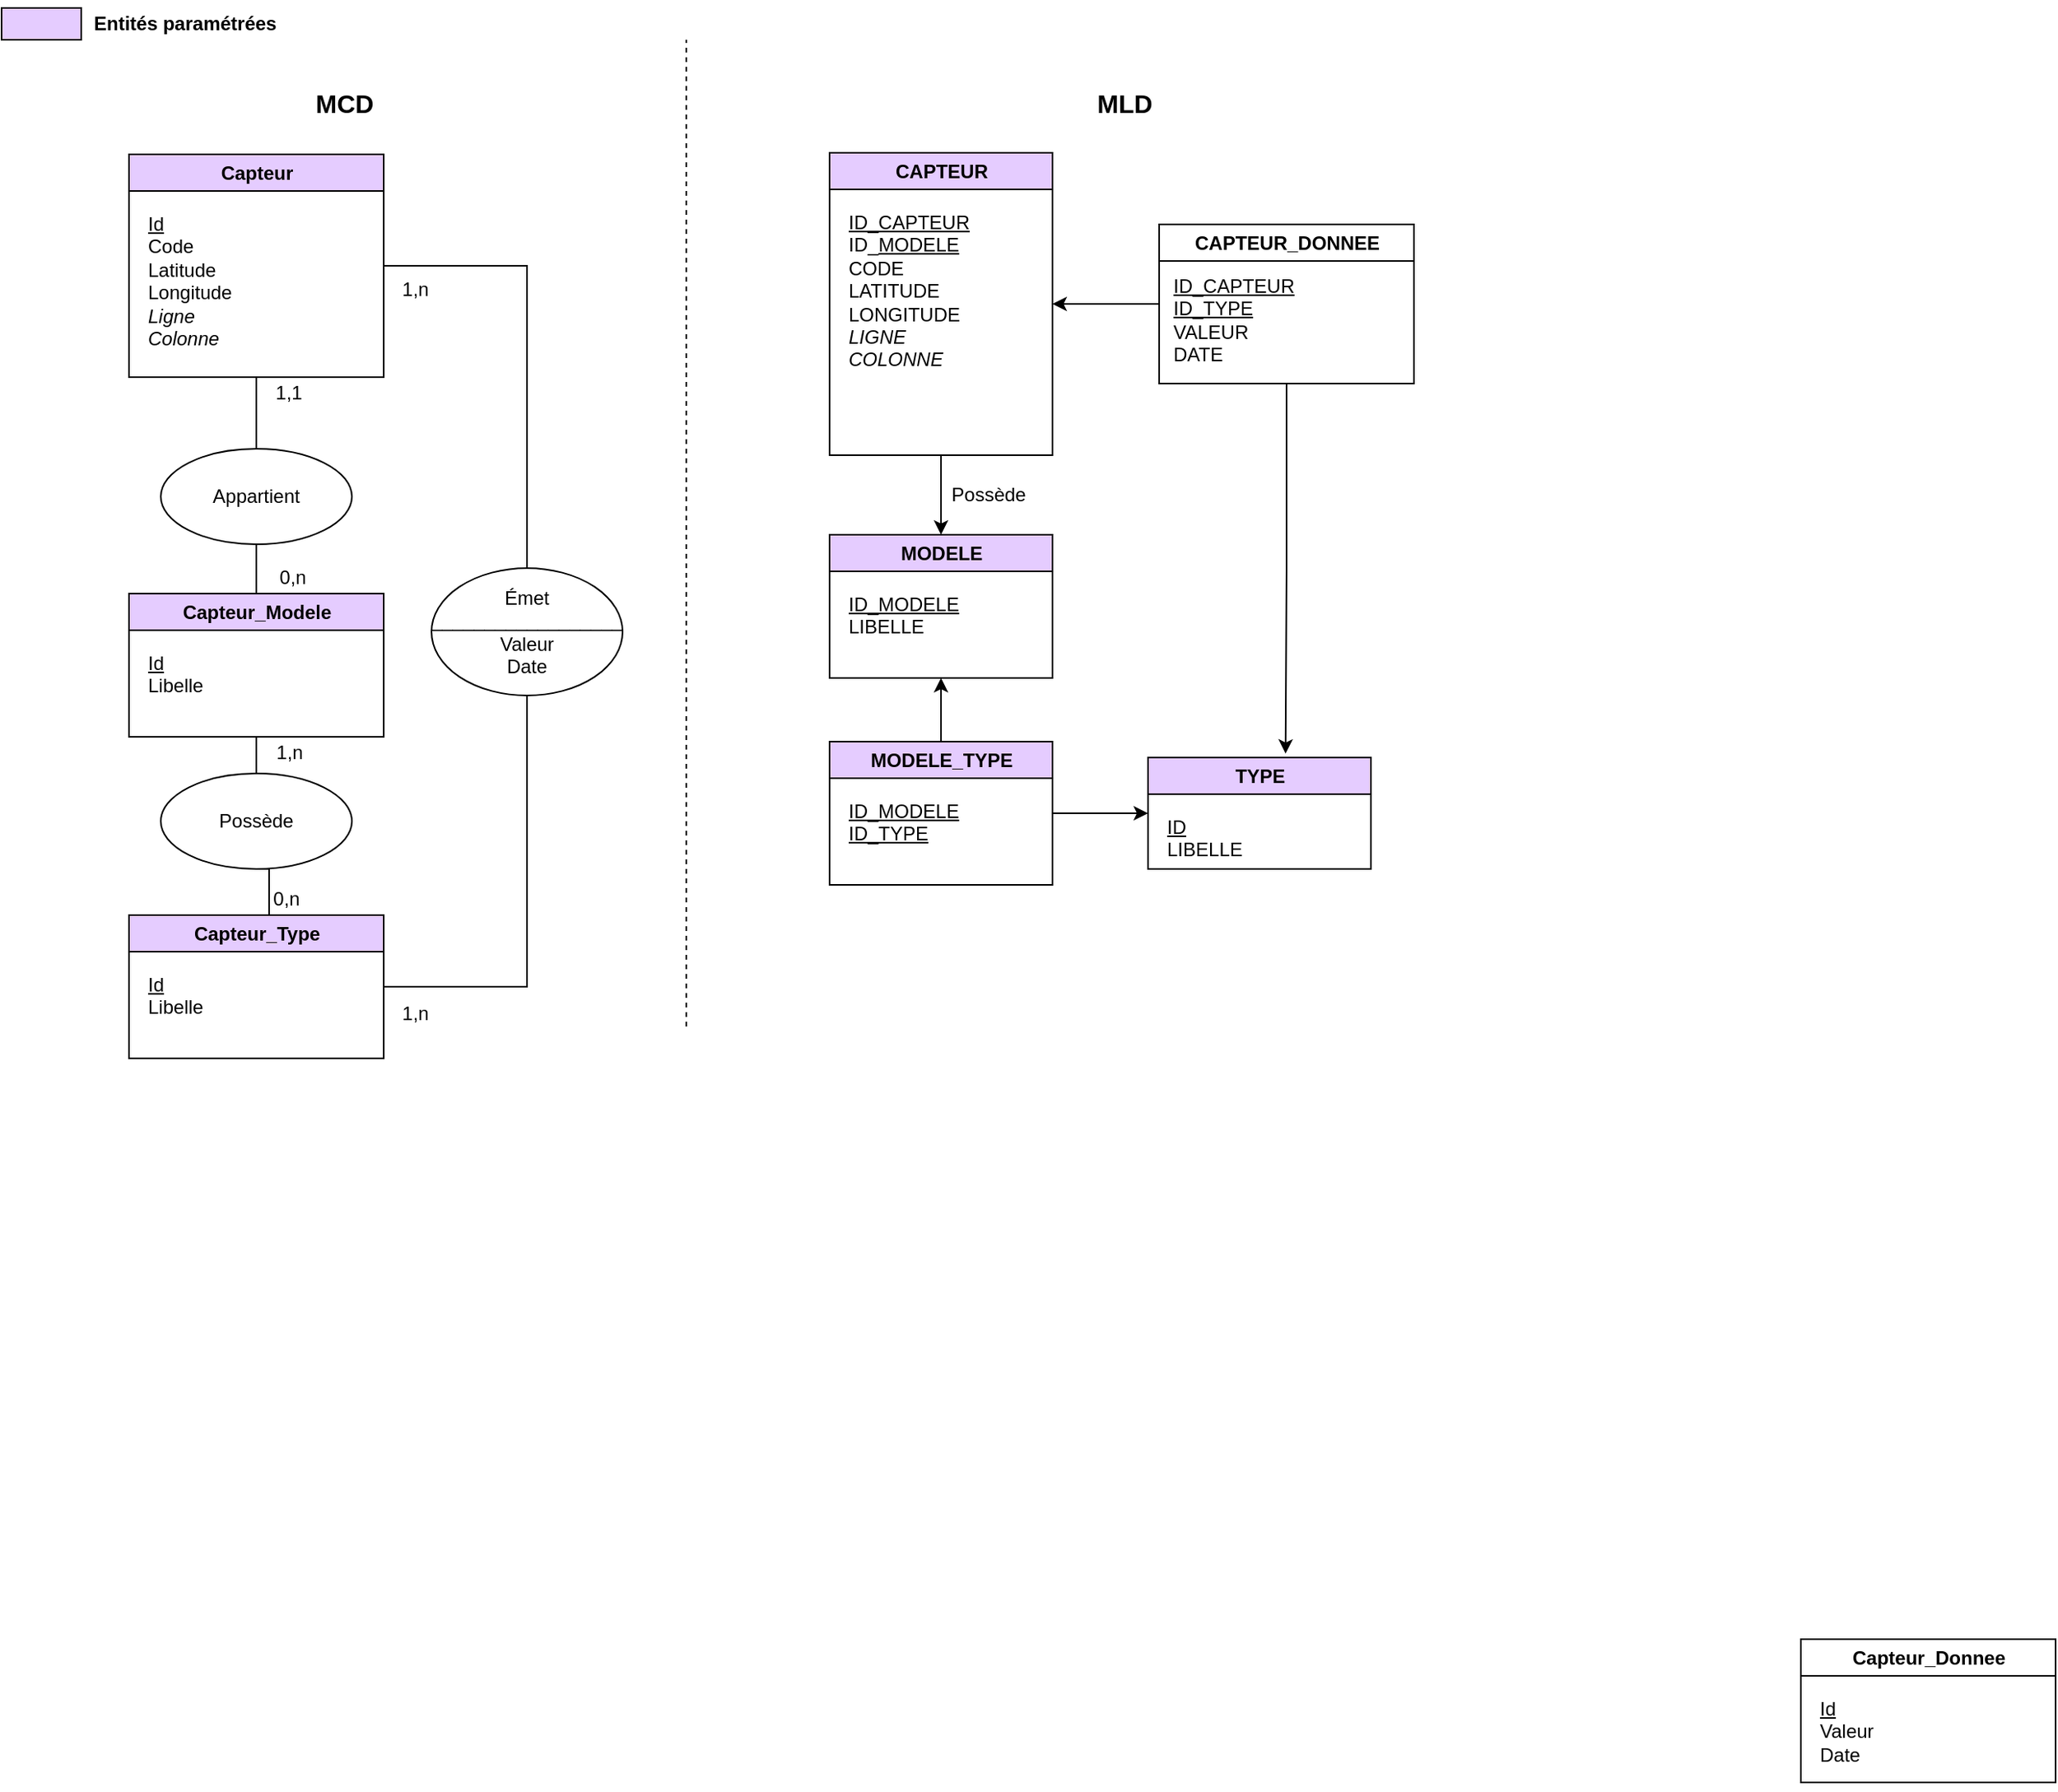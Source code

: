 <mxfile version="15.9.4"><diagram id="u2Nxqs_oV3LtUsY1vZVY" name="Page-1"><mxGraphModel dx="1102" dy="600" grid="1" gridSize="10" guides="1" tooltips="1" connect="1" arrows="1" fold="1" page="1" pageScale="1" pageWidth="827" pageHeight="1169" math="0" shadow="0"><root><mxCell id="0"/><mxCell id="1" parent="0"/><mxCell id="Kg1L_UgleApSgsVoe572-38" style="edgeStyle=orthogonalEdgeStyle;rounded=0;orthogonalLoop=1;jettySize=auto;html=1;endArrow=none;endFill=0;entryX=0.5;entryY=0;entryDx=0;entryDy=0;" parent="1" source="zqrPinWkNiEjcgO9aKut-32" target="Kg1L_UgleApSgsVoe572-36" edge="1"><mxGeometry relative="1" as="geometry"><mxPoint x="388" y="342" as="targetPoint"/></mxGeometry></mxCell><mxCell id="zqrPinWkNiEjcgO9aKut-32" value="Capteur" style="swimlane;fontFamily=Helvetica;fontSize=12;fontColor=default;fillColor=#E5CCFF;gradientColor=none;html=1;" parent="1" vertex="1"><mxGeometry x="90" y="102" width="160" height="140" as="geometry"/></mxCell><mxCell id="zqrPinWkNiEjcgO9aKut-33" value="&lt;div align=&quot;left&quot;&gt;&lt;u&gt;Id&lt;/u&gt;&lt;/div&gt;&lt;div align=&quot;left&quot;&gt;Code&lt;/div&gt;&lt;div&gt;Latitude&lt;/div&gt;&lt;div&gt;Longitude&lt;/div&gt;&lt;div&gt;&lt;i&gt;Ligne&lt;/i&gt;&lt;/div&gt;&lt;div&gt;&lt;i&gt;Colonne&lt;/i&gt;&lt;/div&gt;&lt;div&gt;&lt;br&gt;&lt;/div&gt;&lt;div&gt;&lt;br&gt;&lt;/div&gt;" style="text;html=1;align=left;verticalAlign=top;resizable=0;points=[];autosize=1;strokeColor=none;fillColor=none;" parent="zqrPinWkNiEjcgO9aKut-32" vertex="1"><mxGeometry x="10" y="30" width="70" height="120" as="geometry"/></mxCell><mxCell id="Kg1L_UgleApSgsVoe572-41" style="edgeStyle=orthogonalEdgeStyle;rounded=0;orthogonalLoop=1;jettySize=auto;html=1;entryX=0.5;entryY=1;entryDx=0;entryDy=0;endArrow=none;endFill=0;" parent="1" source="zqrPinWkNiEjcgO9aKut-46" target="Kg1L_UgleApSgsVoe572-36" edge="1"><mxGeometry relative="1" as="geometry"/></mxCell><mxCell id="zqrPinWkNiEjcgO9aKut-46" value="Capteur_Type" style="swimlane;fontFamily=Helvetica;fontSize=12;fontColor=default;fillColor=#E5CCFF;gradientColor=none;html=1;" parent="1" vertex="1"><mxGeometry x="90" y="580" width="160" height="90" as="geometry"/></mxCell><mxCell id="zqrPinWkNiEjcgO9aKut-47" value="&lt;div align=&quot;left&quot;&gt;&lt;u&gt;Id&lt;/u&gt;&lt;/div&gt;Libelle&lt;br&gt;&lt;div&gt;&lt;br&gt;&lt;/div&gt;&lt;div&gt;&lt;br&gt;&lt;/div&gt;" style="text;html=1;align=left;verticalAlign=top;resizable=0;points=[];autosize=1;strokeColor=none;fillColor=none;" parent="zqrPinWkNiEjcgO9aKut-46" vertex="1"><mxGeometry x="10" y="30" width="50" height="60" as="geometry"/></mxCell><mxCell id="zqrPinWkNiEjcgO9aKut-49" style="edgeStyle=orthogonalEdgeStyle;rounded=0;orthogonalLoop=1;jettySize=auto;html=1;entryX=0.5;entryY=1;entryDx=0;entryDy=0;fontFamily=Helvetica;fontSize=12;fontColor=default;endArrow=none;endFill=0;" parent="1" source="zqrPinWkNiEjcgO9aKut-48" target="zqrPinWkNiEjcgO9aKut-32" edge="1"><mxGeometry relative="1" as="geometry"/></mxCell><mxCell id="zqrPinWkNiEjcgO9aKut-50" style="edgeStyle=orthogonalEdgeStyle;rounded=0;orthogonalLoop=1;jettySize=auto;html=1;entryX=0.5;entryY=0;entryDx=0;entryDy=0;fontFamily=Helvetica;fontSize=12;fontColor=default;endArrow=none;endFill=0;" parent="1" source="zqrPinWkNiEjcgO9aKut-48" target="Kg1L_UgleApSgsVoe572-1" edge="1"><mxGeometry relative="1" as="geometry"/></mxCell><mxCell id="zqrPinWkNiEjcgO9aKut-48" value="Appartient" style="ellipse;whiteSpace=wrap;html=1;" parent="1" vertex="1"><mxGeometry x="110" y="287" width="120" height="60" as="geometry"/></mxCell><mxCell id="zqrPinWkNiEjcgO9aKut-51" value="0,n" style="text;html=1;strokeColor=none;fillColor=none;align=center;verticalAlign=middle;whiteSpace=wrap;rounded=0;fontFamily=Helvetica;fontSize=12;fontColor=default;" parent="1" vertex="1"><mxGeometry x="172.5" y="358" width="40" height="20" as="geometry"/></mxCell><mxCell id="zqrPinWkNiEjcgO9aKut-53" value="1,1" style="text;html=1;strokeColor=none;fillColor=none;align=center;verticalAlign=middle;whiteSpace=wrap;rounded=0;fontFamily=Helvetica;fontSize=12;fontColor=default;" parent="1" vertex="1"><mxGeometry x="168.75" y="242" width="42.5" height="20" as="geometry"/></mxCell><mxCell id="zqrPinWkNiEjcgO9aKut-61" value="" style="rounded=0;whiteSpace=wrap;html=1;fontFamily=Helvetica;fontSize=12;fontColor=default;fillColor=#E5CCFF;gradientColor=none;" parent="1" vertex="1"><mxGeometry x="10" y="10" width="50" height="20" as="geometry"/></mxCell><mxCell id="zqrPinWkNiEjcgO9aKut-62" value="Entités paramétrées" style="text;html=1;strokeColor=none;fillColor=none;align=left;verticalAlign=middle;whiteSpace=wrap;rounded=0;fontFamily=Helvetica;fontSize=12;fontColor=default;fontStyle=1" parent="1" vertex="1"><mxGeometry x="66" y="5" width="140" height="30" as="geometry"/></mxCell><mxCell id="Kg1L_UgleApSgsVoe572-6" style="edgeStyle=orthogonalEdgeStyle;rounded=0;orthogonalLoop=1;jettySize=auto;html=1;entryX=0.5;entryY=0;entryDx=0;entryDy=0;endArrow=none;endFill=0;" parent="1" source="Kg1L_UgleApSgsVoe572-1" target="Kg1L_UgleApSgsVoe572-5" edge="1"><mxGeometry relative="1" as="geometry"/></mxCell><mxCell id="Kg1L_UgleApSgsVoe572-1" value="&lt;div&gt;Capteur_Modele&lt;/div&gt;" style="swimlane;fontFamily=Helvetica;fontSize=12;fontColor=default;fillColor=#E5CCFF;gradientColor=none;html=1;" parent="1" vertex="1"><mxGeometry x="90" y="378" width="160" height="90" as="geometry"/></mxCell><mxCell id="Kg1L_UgleApSgsVoe572-2" value="&lt;div align=&quot;left&quot;&gt;&lt;u&gt;Id&lt;/u&gt;&lt;/div&gt;Libelle&lt;br&gt;&lt;div&gt;&lt;br&gt;&lt;/div&gt;&lt;div&gt;&lt;br&gt;&lt;/div&gt;" style="text;html=1;align=left;verticalAlign=top;resizable=0;points=[];autosize=1;strokeColor=none;fillColor=none;" parent="Kg1L_UgleApSgsVoe572-1" vertex="1"><mxGeometry x="10" y="30" width="50" height="60" as="geometry"/></mxCell><mxCell id="Kg1L_UgleApSgsVoe572-7" style="edgeStyle=orthogonalEdgeStyle;rounded=0;orthogonalLoop=1;jettySize=auto;html=1;entryX=0.55;entryY=0;entryDx=0;entryDy=0;entryPerimeter=0;endArrow=none;endFill=0;" parent="1" target="zqrPinWkNiEjcgO9aKut-46" edge="1"><mxGeometry relative="1" as="geometry"><mxPoint x="170" y="551" as="sourcePoint"/><mxPoint x="167" y="591" as="targetPoint"/></mxGeometry></mxCell><mxCell id="Kg1L_UgleApSgsVoe572-5" value="Possède" style="ellipse;whiteSpace=wrap;html=1;" parent="1" vertex="1"><mxGeometry x="110" y="491" width="120" height="60" as="geometry"/></mxCell><mxCell id="Kg1L_UgleApSgsVoe572-8" value="0,n" style="text;html=1;strokeColor=none;fillColor=none;align=center;verticalAlign=middle;whiteSpace=wrap;rounded=0;fontFamily=Helvetica;fontSize=12;fontColor=default;" parent="1" vertex="1"><mxGeometry x="168.75" y="560" width="40" height="20" as="geometry"/></mxCell><mxCell id="Kg1L_UgleApSgsVoe572-10" value="1,n" style="text;html=1;strokeColor=none;fillColor=none;align=center;verticalAlign=middle;whiteSpace=wrap;rounded=0;fontFamily=Helvetica;fontSize=12;fontColor=default;" parent="1" vertex="1"><mxGeometry x="171.25" y="468" width="40" height="20" as="geometry"/></mxCell><mxCell id="Kg1L_UgleApSgsVoe572-30" value="&lt;div&gt;Capteur_Donnee&lt;/div&gt;" style="swimlane;fontFamily=Helvetica;fontSize=12;fontColor=default;fillColor=#FFFFFF;gradientColor=none;html=1;" parent="1" vertex="1"><mxGeometry x="1140" y="1035" width="160" height="90" as="geometry"/></mxCell><mxCell id="Kg1L_UgleApSgsVoe572-31" value="&lt;div align=&quot;left&quot;&gt;&lt;u&gt;Id&lt;/u&gt;&lt;/div&gt;Valeur&lt;br&gt;&lt;div&gt;Date&lt;/div&gt;&lt;div&gt;&lt;br&gt;&lt;/div&gt;" style="text;html=1;align=left;verticalAlign=top;resizable=0;points=[];autosize=1;strokeColor=none;fillColor=none;" parent="Kg1L_UgleApSgsVoe572-30" vertex="1"><mxGeometry x="10" y="30" width="50" height="60" as="geometry"/></mxCell><mxCell id="Kg1L_UgleApSgsVoe572-36" value="&lt;div&gt;Émet&lt;/div&gt;&lt;div&gt;__________________&lt;/div&gt;&lt;div&gt;Valeur&lt;/div&gt;&lt;div&gt;Date&lt;br&gt;&lt;/div&gt;" style="ellipse;whiteSpace=wrap;html=1;" parent="1" vertex="1"><mxGeometry x="280" y="362" width="120" height="80" as="geometry"/></mxCell><mxCell id="Kg1L_UgleApSgsVoe572-42" value="1,n" style="text;html=1;strokeColor=none;fillColor=none;align=center;verticalAlign=middle;whiteSpace=wrap;rounded=0;fontFamily=Helvetica;fontSize=12;fontColor=default;" parent="1" vertex="1"><mxGeometry x="250" y="177" width="40" height="20" as="geometry"/></mxCell><mxCell id="Kg1L_UgleApSgsVoe572-47" value="1,n" style="text;html=1;strokeColor=none;fillColor=none;align=center;verticalAlign=middle;whiteSpace=wrap;rounded=0;fontFamily=Helvetica;fontSize=12;fontColor=default;" parent="1" vertex="1"><mxGeometry x="250" y="632" width="40" height="20" as="geometry"/></mxCell><mxCell id="ylo1PPwTzYzJThawT_dp-3" style="edgeStyle=orthogonalEdgeStyle;rounded=0;orthogonalLoop=1;jettySize=auto;html=1;entryX=0.5;entryY=0;entryDx=0;entryDy=0;" edge="1" parent="1" source="ylo1PPwTzYzJThawT_dp-4" target="ylo1PPwTzYzJThawT_dp-11"><mxGeometry relative="1" as="geometry"/></mxCell><mxCell id="ylo1PPwTzYzJThawT_dp-4" value="CAPTEUR" style="swimlane;fontFamily=Helvetica;fontSize=12;fontColor=default;fillColor=#E5CCFF;gradientColor=none;html=1;" vertex="1" parent="1"><mxGeometry x="530" y="101" width="140" height="190" as="geometry"/></mxCell><mxCell id="ylo1PPwTzYzJThawT_dp-5" value="&lt;div align=&quot;left&quot;&gt;&lt;u&gt;ID_CAPTEUR&lt;/u&gt;&lt;/div&gt;&lt;div align=&quot;left&quot;&gt;ID_&lt;u&gt;MODELE&lt;br&gt;&lt;/u&gt;&lt;/div&gt;&lt;div align=&quot;left&quot;&gt;CODE&lt;/div&gt;&lt;div&gt;LATITUDE&lt;/div&gt;&lt;div&gt;LONGITUDE&lt;/div&gt;&lt;div&gt;&lt;i&gt;LIGNE&lt;/i&gt;&lt;/div&gt;&lt;div&gt;&lt;i&gt;COLONNE&lt;/i&gt;&lt;/div&gt;&lt;div&gt;&lt;br&gt;&lt;/div&gt;&lt;div&gt;&lt;br&gt;&lt;/div&gt;" style="text;html=1;align=left;verticalAlign=top;resizable=0;points=[];autosize=1;strokeColor=none;fillColor=none;" vertex="1" parent="ylo1PPwTzYzJThawT_dp-4"><mxGeometry x="10" y="30" width="90" height="130" as="geometry"/></mxCell><mxCell id="ylo1PPwTzYzJThawT_dp-6" style="edgeStyle=orthogonalEdgeStyle;rounded=0;orthogonalLoop=1;jettySize=auto;html=1;" edge="1" parent="1" source="ylo1PPwTzYzJThawT_dp-8" target="ylo1PPwTzYzJThawT_dp-11"><mxGeometry relative="1" as="geometry"/></mxCell><mxCell id="ylo1PPwTzYzJThawT_dp-7" style="edgeStyle=orthogonalEdgeStyle;rounded=0;orthogonalLoop=1;jettySize=auto;html=1;entryX=0;entryY=0.5;entryDx=0;entryDy=0;" edge="1" parent="1" source="ylo1PPwTzYzJThawT_dp-8" target="ylo1PPwTzYzJThawT_dp-13"><mxGeometry relative="1" as="geometry"/></mxCell><mxCell id="ylo1PPwTzYzJThawT_dp-8" value="MODELE_TYPE" style="swimlane;fontFamily=Helvetica;fontSize=12;fontColor=default;fillColor=#E5CCFF;gradientColor=none;html=1;" vertex="1" parent="1"><mxGeometry x="530" y="471" width="140" height="90" as="geometry"/></mxCell><mxCell id="ylo1PPwTzYzJThawT_dp-9" value="&lt;div align=&quot;left&quot;&gt;&lt;u&gt;ID_MODELE&lt;/u&gt;&lt;/div&gt;&lt;u&gt;ID_TYPE&lt;/u&gt;&lt;br&gt;&lt;div&gt;&lt;br&gt;&lt;/div&gt;&lt;div&gt;&lt;br&gt;&lt;/div&gt;" style="text;html=1;align=left;verticalAlign=top;resizable=0;points=[];autosize=1;strokeColor=none;fillColor=none;" vertex="1" parent="ylo1PPwTzYzJThawT_dp-8"><mxGeometry x="10" y="30" width="80" height="60" as="geometry"/></mxCell><mxCell id="ylo1PPwTzYzJThawT_dp-10" value="Possède" style="text;html=1;strokeColor=none;fillColor=none;align=center;verticalAlign=middle;whiteSpace=wrap;rounded=0;" vertex="1" parent="1"><mxGeometry x="600" y="301" width="60" height="30" as="geometry"/></mxCell><mxCell id="ylo1PPwTzYzJThawT_dp-11" value="MODELE" style="swimlane;fontFamily=Helvetica;fontSize=12;fontColor=default;fillColor=#E5CCFF;gradientColor=none;html=1;" vertex="1" parent="1"><mxGeometry x="530" y="341" width="140" height="90" as="geometry"/></mxCell><mxCell id="ylo1PPwTzYzJThawT_dp-12" value="&lt;div align=&quot;left&quot;&gt;&lt;u&gt;ID_MODELE&lt;/u&gt;&lt;/div&gt;LIBELLE&lt;br&gt;&lt;div&gt;&lt;br&gt;&lt;/div&gt;&lt;div&gt;&lt;br&gt;&lt;/div&gt;" style="text;html=1;align=left;verticalAlign=top;resizable=0;points=[];autosize=1;strokeColor=none;fillColor=none;" vertex="1" parent="ylo1PPwTzYzJThawT_dp-11"><mxGeometry x="10" y="30" width="80" height="60" as="geometry"/></mxCell><mxCell id="ylo1PPwTzYzJThawT_dp-13" value="TYPE" style="swimlane;fontFamily=Helvetica;fontSize=12;fontColor=default;fillColor=#E5CCFF;gradientColor=none;html=1;" vertex="1" parent="1"><mxGeometry x="730" y="481" width="140" height="70" as="geometry"/></mxCell><mxCell id="ylo1PPwTzYzJThawT_dp-14" value="&lt;div align=&quot;left&quot;&gt;&lt;u&gt;ID&lt;/u&gt;&lt;/div&gt;LIBELLE&lt;br&gt;&lt;div&gt;&lt;br&gt;&lt;/div&gt;&lt;div&gt;&lt;br&gt;&lt;/div&gt;" style="text;html=1;align=left;verticalAlign=top;resizable=0;points=[];autosize=1;strokeColor=none;fillColor=none;" vertex="1" parent="ylo1PPwTzYzJThawT_dp-13"><mxGeometry x="10" y="30" width="60" height="60" as="geometry"/></mxCell><mxCell id="ylo1PPwTzYzJThawT_dp-15" style="edgeStyle=orthogonalEdgeStyle;rounded=0;orthogonalLoop=1;jettySize=auto;html=1;entryX=1;entryY=0.5;entryDx=0;entryDy=0;" edge="1" parent="1" source="ylo1PPwTzYzJThawT_dp-17" target="ylo1PPwTzYzJThawT_dp-4"><mxGeometry relative="1" as="geometry"/></mxCell><mxCell id="ylo1PPwTzYzJThawT_dp-16" style="edgeStyle=orthogonalEdgeStyle;rounded=0;orthogonalLoop=1;jettySize=auto;html=1;entryX=0.617;entryY=-0.035;entryDx=0;entryDy=0;entryPerimeter=0;" edge="1" parent="1" source="ylo1PPwTzYzJThawT_dp-17" target="ylo1PPwTzYzJThawT_dp-13"><mxGeometry relative="1" as="geometry"/></mxCell><mxCell id="ylo1PPwTzYzJThawT_dp-17" value="CAPTEUR_DONNEE" style="swimlane;fontFamily=Helvetica;fontSize=12;fontColor=default;fillColor=none;gradientColor=none;html=1;" vertex="1" parent="1"><mxGeometry x="737" y="146" width="160" height="100" as="geometry"/></mxCell><mxCell id="ylo1PPwTzYzJThawT_dp-18" value="&lt;div&gt;&lt;u&gt;ID_CAPTEUR&lt;/u&gt;&lt;/div&gt;&lt;div&gt;&lt;u&gt;ID_TYPE&lt;/u&gt;&lt;/div&gt;&lt;div&gt;VALEUR&lt;/div&gt;&lt;div&gt;DATE&lt;u&gt;&lt;br&gt;&lt;/u&gt;&lt;/div&gt;" style="text;html=1;align=left;verticalAlign=top;resizable=0;points=[];autosize=1;strokeColor=none;fillColor=none;" vertex="1" parent="ylo1PPwTzYzJThawT_dp-17"><mxGeometry x="7" y="25" width="90" height="60" as="geometry"/></mxCell><mxCell id="ylo1PPwTzYzJThawT_dp-19" value="" style="endArrow=none;html=1;rounded=0;dashed=1;" edge="1" parent="1"><mxGeometry width="50" height="50" relative="1" as="geometry"><mxPoint x="440" y="650" as="sourcePoint"/><mxPoint x="440" y="30" as="targetPoint"/></mxGeometry></mxCell><mxCell id="ylo1PPwTzYzJThawT_dp-20" value="&lt;font size=&quot;1&quot;&gt;&lt;b style=&quot;font-size: 16px&quot;&gt;MCD&lt;/b&gt;&lt;/font&gt;" style="text;html=1;align=center;verticalAlign=middle;resizable=0;points=[];autosize=1;strokeColor=none;fillColor=none;" vertex="1" parent="1"><mxGeometry x="200" y="60" width="50" height="20" as="geometry"/></mxCell><mxCell id="ylo1PPwTzYzJThawT_dp-21" value="&lt;font size=&quot;1&quot;&gt;&lt;b style=&quot;font-size: 16px&quot;&gt;MLD&lt;/b&gt;&lt;/font&gt;" style="text;html=1;align=center;verticalAlign=middle;resizable=0;points=[];autosize=1;strokeColor=none;fillColor=none;" vertex="1" parent="1"><mxGeometry x="690" y="60" width="50" height="20" as="geometry"/></mxCell></root></mxGraphModel></diagram></mxfile>